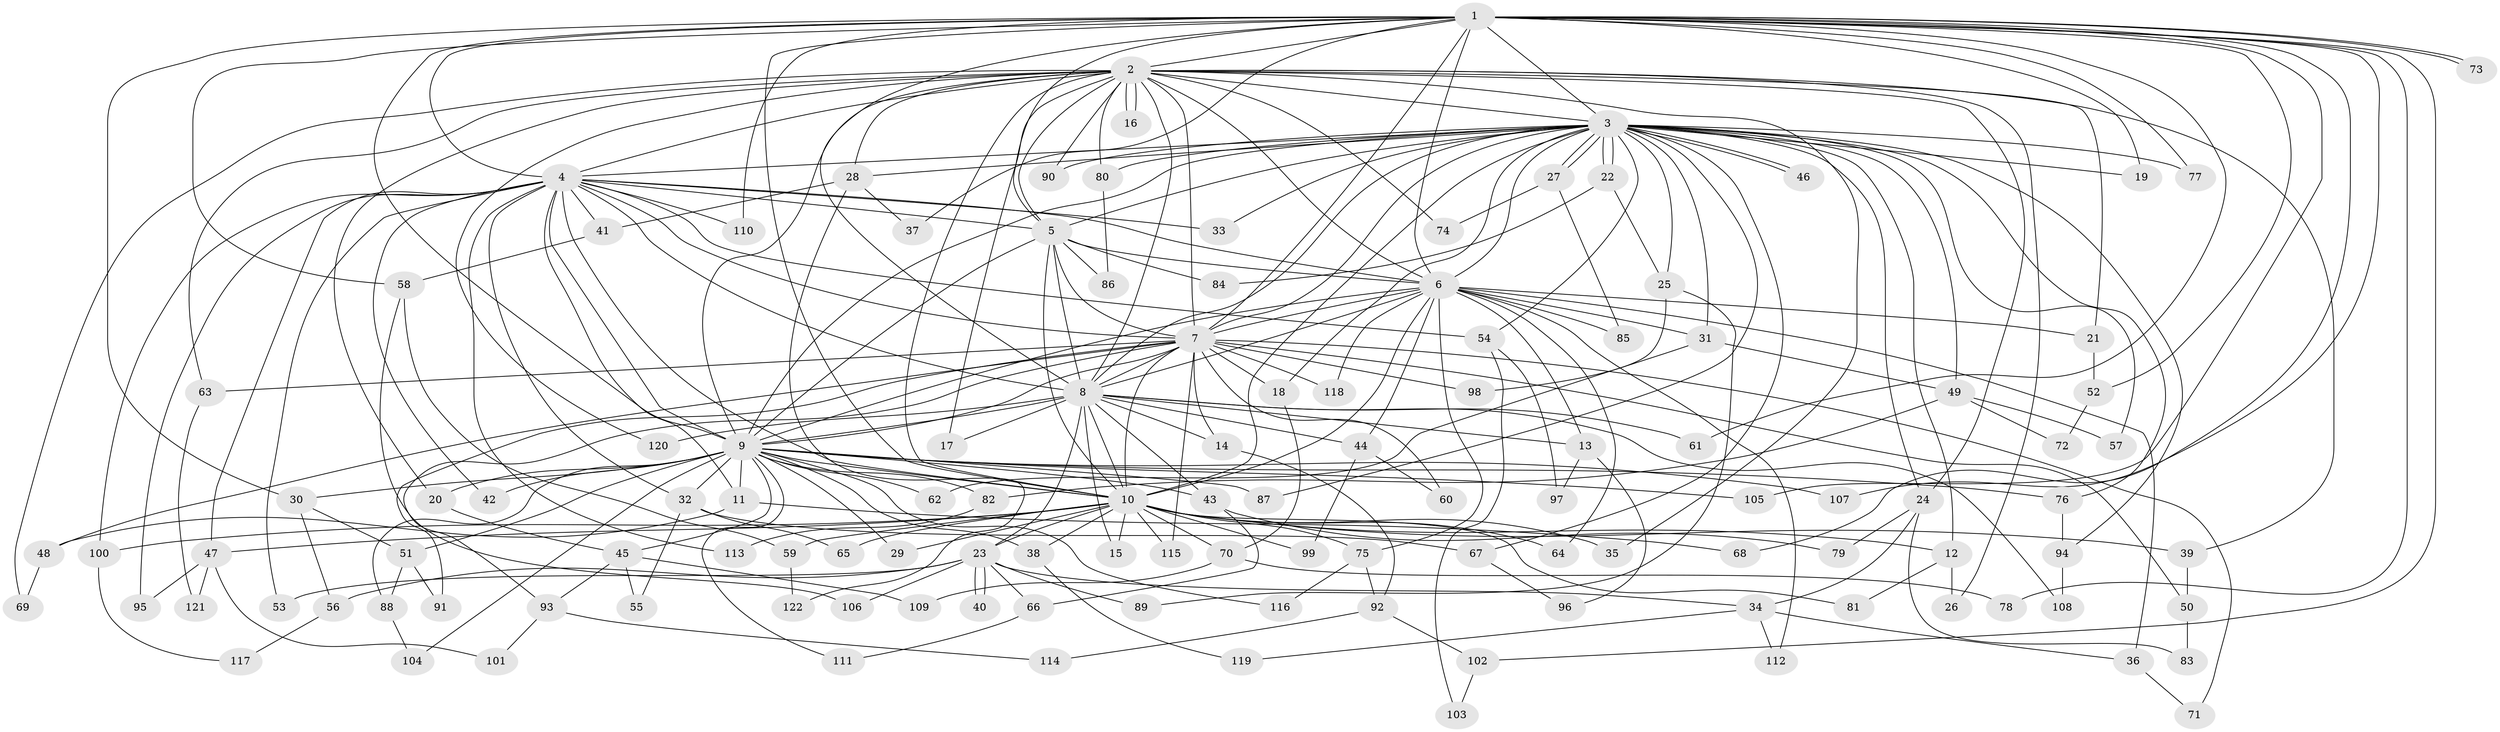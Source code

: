 // coarse degree distribution, {24: 0.01639344262295082, 27: 0.01639344262295082, 3: 0.16393442622950818, 1: 0.19672131147540983, 2: 0.4426229508196721, 5: 0.03278688524590164, 4: 0.06557377049180328, 21: 0.01639344262295082, 8: 0.01639344262295082, 19: 0.01639344262295082, 9: 0.01639344262295082}
// Generated by graph-tools (version 1.1) at 2025/49/03/04/25 21:49:34]
// undirected, 122 vertices, 269 edges
graph export_dot {
graph [start="1"]
  node [color=gray90,style=filled];
  1;
  2;
  3;
  4;
  5;
  6;
  7;
  8;
  9;
  10;
  11;
  12;
  13;
  14;
  15;
  16;
  17;
  18;
  19;
  20;
  21;
  22;
  23;
  24;
  25;
  26;
  27;
  28;
  29;
  30;
  31;
  32;
  33;
  34;
  35;
  36;
  37;
  38;
  39;
  40;
  41;
  42;
  43;
  44;
  45;
  46;
  47;
  48;
  49;
  50;
  51;
  52;
  53;
  54;
  55;
  56;
  57;
  58;
  59;
  60;
  61;
  62;
  63;
  64;
  65;
  66;
  67;
  68;
  69;
  70;
  71;
  72;
  73;
  74;
  75;
  76;
  77;
  78;
  79;
  80;
  81;
  82;
  83;
  84;
  85;
  86;
  87;
  88;
  89;
  90;
  91;
  92;
  93;
  94;
  95;
  96;
  97;
  98;
  99;
  100;
  101;
  102;
  103;
  104;
  105;
  106;
  107;
  108;
  109;
  110;
  111;
  112;
  113;
  114;
  115;
  116;
  117;
  118;
  119;
  120;
  121;
  122;
  1 -- 2;
  1 -- 3;
  1 -- 4;
  1 -- 5;
  1 -- 6;
  1 -- 7;
  1 -- 8;
  1 -- 9;
  1 -- 10;
  1 -- 19;
  1 -- 30;
  1 -- 37;
  1 -- 52;
  1 -- 58;
  1 -- 61;
  1 -- 68;
  1 -- 73;
  1 -- 73;
  1 -- 77;
  1 -- 78;
  1 -- 102;
  1 -- 105;
  1 -- 107;
  1 -- 110;
  2 -- 3;
  2 -- 4;
  2 -- 5;
  2 -- 6;
  2 -- 7;
  2 -- 8;
  2 -- 9;
  2 -- 10;
  2 -- 16;
  2 -- 16;
  2 -- 17;
  2 -- 20;
  2 -- 21;
  2 -- 24;
  2 -- 26;
  2 -- 28;
  2 -- 35;
  2 -- 39;
  2 -- 63;
  2 -- 69;
  2 -- 74;
  2 -- 80;
  2 -- 90;
  2 -- 120;
  3 -- 4;
  3 -- 5;
  3 -- 6;
  3 -- 7;
  3 -- 8;
  3 -- 9;
  3 -- 10;
  3 -- 12;
  3 -- 18;
  3 -- 19;
  3 -- 22;
  3 -- 22;
  3 -- 24;
  3 -- 25;
  3 -- 27;
  3 -- 27;
  3 -- 28;
  3 -- 31;
  3 -- 33;
  3 -- 46;
  3 -- 46;
  3 -- 49;
  3 -- 54;
  3 -- 57;
  3 -- 67;
  3 -- 76;
  3 -- 77;
  3 -- 80;
  3 -- 87;
  3 -- 90;
  3 -- 94;
  4 -- 5;
  4 -- 6;
  4 -- 7;
  4 -- 8;
  4 -- 9;
  4 -- 10;
  4 -- 11;
  4 -- 32;
  4 -- 33;
  4 -- 41;
  4 -- 42;
  4 -- 47;
  4 -- 53;
  4 -- 54;
  4 -- 95;
  4 -- 100;
  4 -- 110;
  4 -- 113;
  5 -- 6;
  5 -- 7;
  5 -- 8;
  5 -- 9;
  5 -- 10;
  5 -- 84;
  5 -- 86;
  6 -- 7;
  6 -- 8;
  6 -- 9;
  6 -- 10;
  6 -- 13;
  6 -- 21;
  6 -- 31;
  6 -- 36;
  6 -- 44;
  6 -- 64;
  6 -- 75;
  6 -- 85;
  6 -- 112;
  6 -- 118;
  7 -- 8;
  7 -- 9;
  7 -- 10;
  7 -- 14;
  7 -- 18;
  7 -- 48;
  7 -- 50;
  7 -- 60;
  7 -- 63;
  7 -- 71;
  7 -- 91;
  7 -- 93;
  7 -- 98;
  7 -- 115;
  7 -- 118;
  8 -- 9;
  8 -- 10;
  8 -- 13;
  8 -- 14;
  8 -- 15;
  8 -- 17;
  8 -- 23;
  8 -- 43;
  8 -- 44;
  8 -- 61;
  8 -- 108;
  8 -- 120;
  9 -- 10;
  9 -- 11;
  9 -- 20;
  9 -- 29;
  9 -- 30;
  9 -- 32;
  9 -- 38;
  9 -- 42;
  9 -- 43;
  9 -- 45;
  9 -- 51;
  9 -- 62;
  9 -- 76;
  9 -- 82;
  9 -- 87;
  9 -- 88;
  9 -- 104;
  9 -- 105;
  9 -- 107;
  9 -- 111;
  9 -- 116;
  10 -- 12;
  10 -- 15;
  10 -- 23;
  10 -- 29;
  10 -- 35;
  10 -- 38;
  10 -- 39;
  10 -- 47;
  10 -- 59;
  10 -- 64;
  10 -- 65;
  10 -- 70;
  10 -- 75;
  10 -- 81;
  10 -- 99;
  10 -- 100;
  10 -- 115;
  11 -- 48;
  11 -- 68;
  12 -- 26;
  12 -- 81;
  13 -- 96;
  13 -- 97;
  14 -- 92;
  18 -- 70;
  20 -- 45;
  21 -- 52;
  22 -- 25;
  22 -- 84;
  23 -- 34;
  23 -- 40;
  23 -- 40;
  23 -- 53;
  23 -- 56;
  23 -- 66;
  23 -- 89;
  23 -- 106;
  24 -- 34;
  24 -- 79;
  24 -- 83;
  25 -- 89;
  25 -- 98;
  27 -- 74;
  27 -- 85;
  28 -- 37;
  28 -- 41;
  28 -- 122;
  30 -- 51;
  30 -- 56;
  31 -- 49;
  31 -- 62;
  32 -- 55;
  32 -- 65;
  32 -- 67;
  34 -- 36;
  34 -- 112;
  34 -- 119;
  36 -- 71;
  38 -- 119;
  39 -- 50;
  41 -- 58;
  43 -- 66;
  43 -- 79;
  44 -- 60;
  44 -- 99;
  45 -- 55;
  45 -- 93;
  45 -- 109;
  47 -- 95;
  47 -- 101;
  47 -- 121;
  48 -- 69;
  49 -- 57;
  49 -- 72;
  49 -- 82;
  50 -- 83;
  51 -- 88;
  51 -- 91;
  52 -- 72;
  54 -- 97;
  54 -- 103;
  56 -- 117;
  58 -- 59;
  58 -- 106;
  59 -- 122;
  63 -- 121;
  66 -- 111;
  67 -- 96;
  70 -- 78;
  70 -- 109;
  75 -- 92;
  75 -- 116;
  76 -- 94;
  80 -- 86;
  82 -- 113;
  88 -- 104;
  92 -- 102;
  92 -- 114;
  93 -- 101;
  93 -- 114;
  94 -- 108;
  100 -- 117;
  102 -- 103;
}
